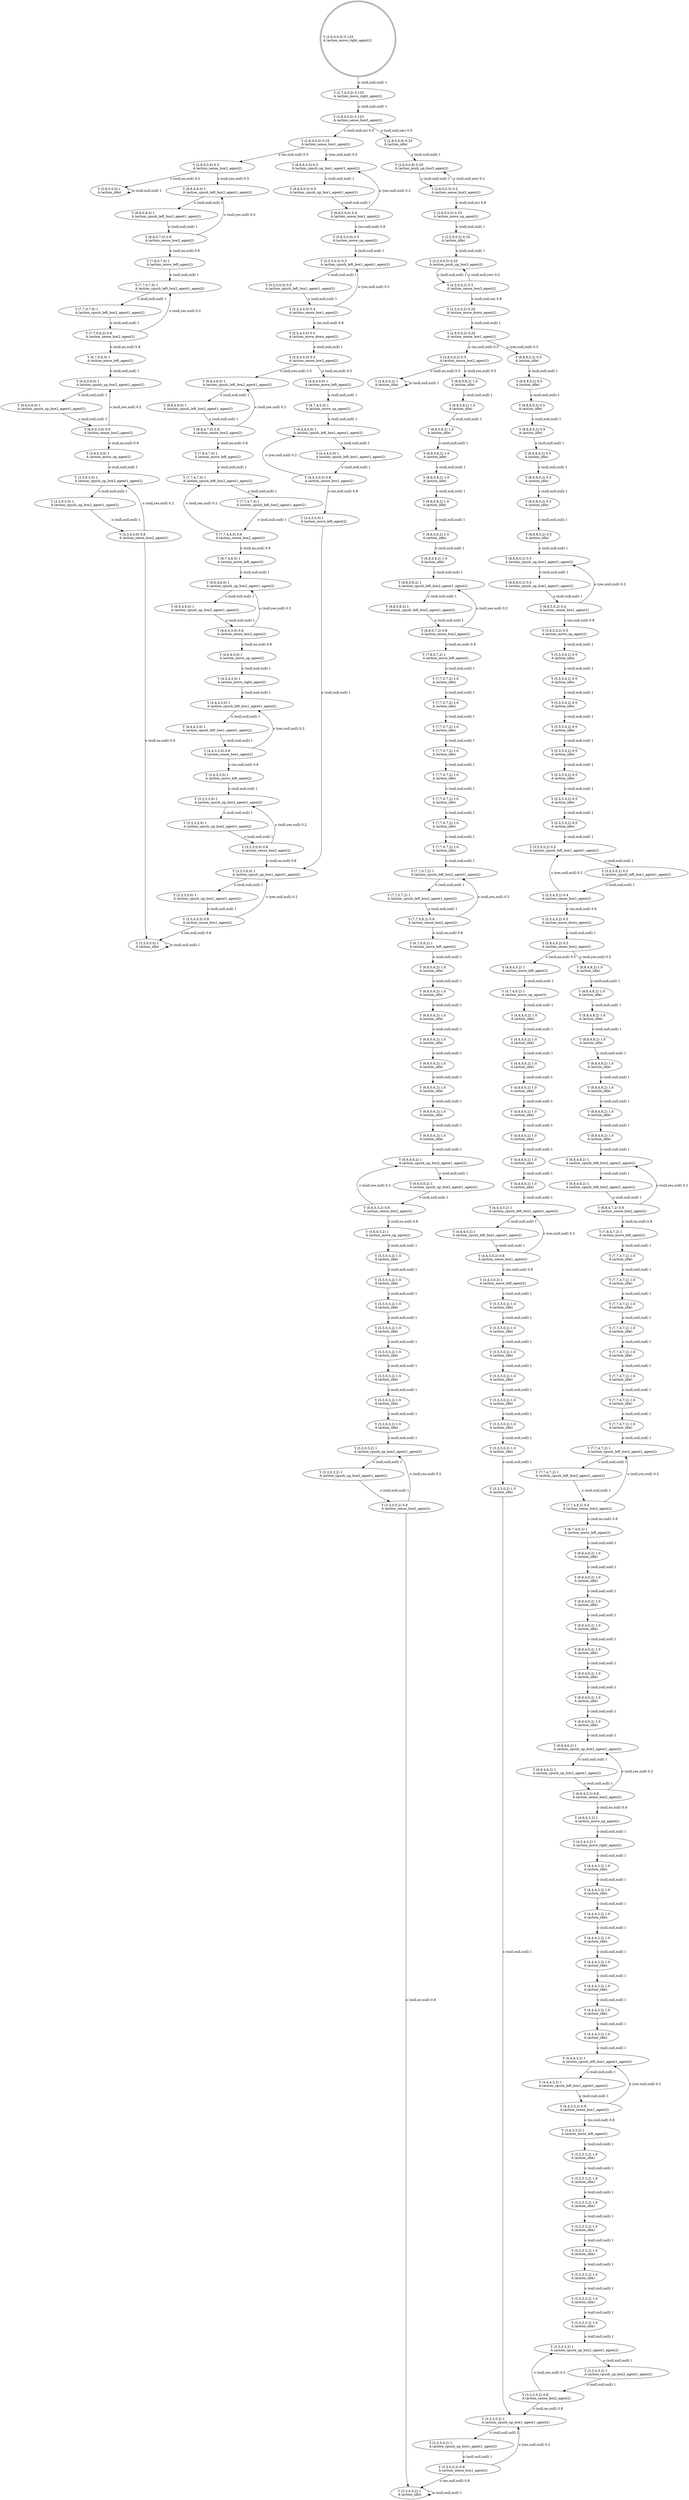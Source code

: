 digraph "G" {
root [label="Y (2,6,0,0,0) 0.125\lA (action_move_right_agent2)\l", labeljust="l", shape=doublecircle];
x0row270 [label="Y (3,3,3,0,2) 1\lA (action_cpush_up_box1_agent1_agent2)\l"];
x0row274 [label="Y (3,4,3,0,2) 1\lA (action_move_left_agent2)\l"];
x0row275 [label="Y (3,3,0,0,2) 0.8\lA (action_sense_box1_agent2)\l"];
x0row393 [label="Y (6,7,0,6,2) 1\lA (action_move_left_agent2)\l"];
x0row285 [label="Y (3,3,0,0,2) 1\lA (action_idle)\l"];
x0row296 [label="Y (4,8,4,0,2) 1\lA (action_move_left_agent2)\l"];
x0row299 [label="Y (4,7,4,0,2) 1\lA (action_move_up_agent2)\l"];
x0row399 [label="Y (6,6,0,3,2) 0.8\lA (action_sense_box2_agent2)\l"];
x0row305 [label="Y (4,4,4,0,2) 1\lA (action_cpush_left_box1_agent1_agent2)\l"];
x0row313 [label="Y (4,4,3,0,2) 0.8\lA (action_sense_box1_agent2)\l"];
x0row342 [label="Y (2,8,0,0,2) 1\lA (action_idle)\l"];
x0row349 [label="Y (8,8,0,8,2) 1\lA (action_cpush_left_box2_agent1_agent2)\l"];
x0row353 [label="Y (8,8,0,7,2) 0.8\lA (action_sense_box2_agent2)\l"];
x0row395 [label="Y (6,6,0,6,2) 1\lA (action_cpush_up_box2_agent1_agent2)\l"];
x0row368 [label="Y (7,8,0,7,2) 1\lA (action_move_left_agent2)\l"];
x0row370 [label="Y (7,7,0,7,2) 1\lA (action_cpush_left_box2_agent1_agent2)\l"];
x0row373 [label="Y (7,7,0,6,2) 0.8\lA (action_sense_box2_agent2)\l"];
x0row538 [label="Y (7,7,4,6,0) 0.8\lA (action_sense_box2_agent2)\l"];
x0row407 [label="Y (3,6,0,3,2) 1\lA (action_move_up_agent2)\l"];
x0row414 [label="Y (3,3,0,3,2) 1\lA (action_cpush_up_box2_agent1_agent2)\l"];
x0row418 [label="Y (3,3,0,0,2) 0.8\lA (action_sense_box2_agent2)\l"];
x0row437 [label="Y (2,8,0,0,0) 0.5\lA (action_sense_box2_agent2)\l"];
x0row446 [label="Y (8,8,8,0,0) 0.5\lA (action_cpush_up_box1_agent1_agent2)\l"];
x0row535 [label="Y (7,7,4,7,0) 1\lA (action_cpush_left_box2_agent1_agent2)\l"];
x0row454 [label="Y (8,8,5,0,0) 0.4\lA (action_sense_box1_agent2)\l"];
x0row473 [label="Y (5,8,5,0,0) 0.5\lA (action_move_up_agent2)\l"];
x0row533 [label="Y (7,8,4,7,0) 1\lA (action_move_left_agent2)\l"];
x0row482 [label="Y (5,5,5,0,0) 0.5\lA (action_cpush_left_box1_agent1_agent2)\l"];
x0row490 [label="Y (5,5,4,0,0) 0.4\lA (action_sense_box1_agent2)\l"];
x0row500 [label="Y (5,5,4,0,0) 0.5\lA (action_move_down_agent2)\l"];
x0row505 [label="Y (5,8,4,0,0) 0.5\lA (action_sense_box2_agent2)\l"];
x0row513 [label="Y (8,8,4,8,0) 1\lA (action_cpush_left_box2_agent1_agent2)\l"];
x0row518 [label="Y (8,8,4,7,0) 0.8\lA (action_sense_box2_agent2)\l"];
x0row708 [label="Y (2,8,0,0,0) 1\lA (action_idle)\l"];
x0row713 [label="Y (8,8,0,8,0) 1\lA (action_cpush_left_box2_agent1_agent2)\l"];
x0row717 [label="Y (8,8,0,7,0) 0.8\lA (action_sense_box2_agent2)\l"];
x0row732 [label="Y (7,8,0,7,0) 1\lA (action_move_left_agent2)\l"];
x0row734 [label="Y (7,7,0,7,0) 1\lA (action_cpush_left_box2_agent1_agent2)\l"];
x0row737 [label="Y (7,7,0,6,0) 0.8\lA (action_sense_box2_agent2)\l"];
x0row757 [label="Y (6,7,0,6,0) 1\lA (action_move_left_agent2)\l"];
x0row759 [label="Y (6,6,0,6,0) 1\lA (action_cpush_up_box2_agent1_agent2)\l"];
x0row763 [label="Y (6,6,0,3,0) 0.8\lA (action_sense_box2_agent2)\l"];
x0row771 [label="Y (3,6,0,3,0) 1\lA (action_move_up_agent2)\l"];
x0row778 [label="Y (3,3,0,3,0) 1\lA (action_cpush_up_box2_agent1_agent2)\l"];
x0row782 [label="Y (3,3,0,0,0) 0.8\lA (action_sense_box2_agent2)\l"];
x0row134 [label="Y (5,5,4,0,2) 0.5\lA (action_move_down_agent2)\l"];
x0row194 [label="Y (6,6,4,6,2) 1\lA (action_cpush_up_box2_agent1_agent2)\l"];
x0row139 [label="Y (5,8,4,0,2) 0.5\lA (action_sense_box2_agent2)\l"];
x0row147 [label="Y (8,8,4,8,2) 1\lA (action_cpush_left_box2_agent1_agent2)\l"];
x0row152 [label="Y (8,8,4,7,2) 0.8\lA (action_sense_box2_agent2)\l"];
x0row192 [label="Y (6,7,4,6,2) 1\lA (action_move_left_agent2)\l"];
x0row167 [label="Y (7,8,4,7,2) 1\lA (action_move_left_agent2)\l"];
x0row169 [label="Y (7,7,4,7,2) 1\lA (action_cpush_left_box2_agent1_agent2)\l"];
x0row172 [label="Y (7,7,4,6,2) 0.8\lA (action_sense_box2_agent2)\l"];
x0row679 [label="Y (4,4,3,0,0) 0.8\lA (action_sense_box1_agent2)\l"];
x0row558 [label="Y (6,7,4,6,0) 1\lA (action_move_left_agent2)\l"];
x0row560 [label="Y (6,6,4,6,0) 1\lA (action_cpush_up_box2_agent1_agent2)\l"];
x0row564 [label="Y (6,6,4,3,0) 0.8\lA (action_sense_box2_agent2)\l"];
x0row577 [label="Y (4,6,4,3,0) 1\lA (action_move_up_agent2)\l"];
x0row583 [label="Y (4,3,4,3,0) 1\lA (action_move_right_agent2)\l"];
x0row587 [label="Y (4,4,4,3,0) 1\lA (action_cpush_left_box1_agent1_agent2)\l"];
x0row595 [label="Y (4,4,3,3,0) 0.8\lA (action_sense_box1_agent2)\l"];
x0row615 [label="Y (3,4,3,3,0) 1\lA (action_move_left_agent2)\l"];
x0row618 [label="Y (3,3,3,3,0) 1\lA (action_cpush_up_box2_agent1_agent2)\l"];
x0row625 [label="Y (3,3,3,0,0) 0.8\lA (action_sense_box2_agent2)\l"];
x0row636 [label="Y (3,3,3,0,0) 1\lA (action_cpush_up_box1_agent1_agent2)\l"];
x0row640 [label="Y (3,4,3,0,0) 1\lA (action_move_left_agent2)\l"];
x0row641 [label="Y (3,3,0,0,0) 0.8\lA (action_sense_box1_agent2)\l"];
x0row651 [label="Y (3,3,0,0,0) 1\lA (action_idle)\l"];
x0row662 [label="Y (4,8,4,0,0) 1\lA (action_move_left_agent2)\l"];
x0row665 [label="Y (4,7,4,0,0) 1\lA (action_move_up_agent2)\l"];
x0row671 [label="Y (4,4,4,0,0) 1\lA (action_cpush_left_box1_agent1_agent2)\l"];
x0row57 [label="Y (2,5,0,0,2) 0.25\lA (action_move_down_agent2)\l"];
x0row62 [label="Y (2,8,0,0,2) 0.25\lA (action_sense_box1_agent2)\l"];
x0row69 [label="Y (2,8,0,0,2) 0.5\lA (action_sense_box2_agent2)\l"];
x0row80 [label="Y (8,8,8,0,2) 0.5\lA (action_cpush_up_box1_agent1_agent2)\l"];
x0row88 [label="Y (8,8,5,0,2) 0.4\lA (action_sense_box1_agent2)\l"];
x0row107 [label="Y (5,8,5,0,2) 0.5\lA (action_move_up_agent2)\l"];
x0row124 [label="Y (5,5,4,0,2) 0.4\lA (action_sense_box1_agent2)\l"];
x0row116 [label="Y (5,5,5,0,2) 0.5\lA (action_cpush_left_box1_agent1_agent2)\l"];
x0row37 [label="Y (2,8,0,0,5) 0.25\lA (action_move_up_agent2)\l"];
x0row40 [label="Y (2,5,0,0,5) 0.25\lA (action_push_up_box3_agent2)\l"];
x0row49 [label="Y (2,5,0,0,2) 0.2\lA (action_sense_box3_agent2)\l"];
x0row2 [label="Y (2,7,0,0,0) 0.125\lA (action_move_right_agent2)\l"];
x0row22 [label="Y (2,8,0,0,5) 0.2\lA (action_sense_box3_agent2)\l"];
x0row6 [label="Y (2,8,0,0,0) 0.125\lA (action_sense_box3_agent2)\l"];
x0row17 [label="Y (2,8,0,0,8) 0.25\lA (action_push_up_box3_agent2)\l"];
x0row18 [label="Y (2,8,0,0,0) 0.25\lA (action_sense_box1_agent2)\l"];
x0row198 [label="Y (6,6,4,3,2) 0.8\lA (action_sense_box2_agent2)\l"];
x0row259 [label="Y (3,3,3,0,2) 0.8\lA (action_sense_box2_agent2)\l"];
x0row211 [label="Y (4,6,4,3,2) 1\lA (action_move_up_agent2)\l"];
x0row217 [label="Y (4,3,4,3,2) 1\lA (action_move_right_agent2)\l"];
x0row221 [label="Y (4,4,4,3,2) 1\lA (action_cpush_left_box1_agent1_agent2)\l"];
x0row229 [label="Y (4,4,3,3,2) 0.8\lA (action_sense_box1_agent2)\l"];
x0row249 [label="Y (3,4,3,3,2) 1\lA (action_move_left_agent2)\l"];
x0row252 [label="Y (3,3,3,3,2) 1\lA (action_cpush_up_box2_agent1_agent2)\l"];
x0row17_noop_0 [label="Y (2,8,0,0,8) 0.25\lA (action_idle)\l"];
x0row40_noop_0 [label="Y (2,5,0,0,5) 0.25\lA (action_idle)\l"];
x0row80_noop_0 [label="Y (8,8,8,0,2) 0.5\lA (action_idle)\l"];
x0row80_noop_1 [label="Y (8,8,8,0,2) 0.5\lA (action_idle)\l"];
x0row80_noop_2 [label="Y (8,8,8,0,2) 0.5\lA (action_idle)\l"];
x0row80_noop_3 [label="Y (8,8,8,0,2) 0.5\lA (action_idle)\l"];
x0row80_noop_4 [label="Y (8,8,8,0,2) 0.5\lA (action_idle)\l"];
x0row80_noop_5 [label="Y (8,8,8,0,2) 0.5\lA (action_idle)\l"];
x0row80_noop_6 [label="Y (8,8,8,0,2) 0.5\lA (action_idle)\l"];
x0row80_noop_7 [label="Y (8,8,8,0,2) 0.5\lA (action_idle)\l"];
x0row349_noop_0 [label="Y (8,8,0,8,2) 1.0\lA (action_idle)\l"];
x0row349_noop_1 [label="Y (8,8,0,8,2) 1.0\lA (action_idle)\l"];
x0row349_noop_2 [label="Y (8,8,0,8,2) 1.0\lA (action_idle)\l"];
x0row349_noop_3 [label="Y (8,8,0,8,2) 1.0\lA (action_idle)\l"];
x0row349_noop_4 [label="Y (8,8,0,8,2) 1.0\lA (action_idle)\l"];
x0row349_noop_5 [label="Y (8,8,0,8,2) 1.0\lA (action_idle)\l"];
x0row349_noop_6 [label="Y (8,8,0,8,2) 1.0\lA (action_idle)\l"];
x0row349_noop_7 [label="Y (8,8,0,8,2) 1.0\lA (action_idle)\l"];
x0row116_noop_0 [label="Y (5,5,5,0,2) 0.5\lA (action_idle)\l"];
x0row116_noop_1 [label="Y (5,5,5,0,2) 0.5\lA (action_idle)\l"];
x0row116_noop_2 [label="Y (5,5,5,0,2) 0.5\lA (action_idle)\l"];
x0row116_noop_3 [label="Y (5,5,5,0,2) 0.5\lA (action_idle)\l"];
x0row116_noop_4 [label="Y (5,5,5,0,2) 0.5\lA (action_idle)\l"];
x0row116_noop_5 [label="Y (5,5,5,0,2) 0.5\lA (action_idle)\l"];
x0row116_noop_6 [label="Y (5,5,5,0,2) 0.5\lA (action_idle)\l"];
x0row116_noop_7 [label="Y (5,5,5,0,2) 0.5\lA (action_idle)\l"];
x0row370_noop_0 [label="Y (7,7,0,7,2) 1.0\lA (action_idle)\l"];
x0row370_noop_1 [label="Y (7,7,0,7,2) 1.0\lA (action_idle)\l"];
x0row370_noop_2 [label="Y (7,7,0,7,2) 1.0\lA (action_idle)\l"];
x0row370_noop_3 [label="Y (7,7,0,7,2) 1.0\lA (action_idle)\l"];
x0row370_noop_4 [label="Y (7,7,0,7,2) 1.0\lA (action_idle)\l"];
x0row370_noop_5 [label="Y (7,7,0,7,2) 1.0\lA (action_idle)\l"];
x0row370_noop_6 [label="Y (7,7,0,7,2) 1.0\lA (action_idle)\l"];
x0row370_noop_7 [label="Y (7,7,0,7,2) 1.0\lA (action_idle)\l"];
x0row395_noop_0 [label="Y (6,6,0,6,2) 1.0\lA (action_idle)\l"];
x0row395_noop_1 [label="Y (6,6,0,6,2) 1.0\lA (action_idle)\l"];
x0row395_noop_2 [label="Y (6,6,0,6,2) 1.0\lA (action_idle)\l"];
x0row395_noop_3 [label="Y (6,6,0,6,2) 1.0\lA (action_idle)\l"];
x0row395_noop_4 [label="Y (6,6,0,6,2) 1.0\lA (action_idle)\l"];
x0row395_noop_5 [label="Y (6,6,0,6,2) 1.0\lA (action_idle)\l"];
x0row395_noop_6 [label="Y (6,6,0,6,2) 1.0\lA (action_idle)\l"];
x0row395_noop_7 [label="Y (6,6,0,6,2) 1.0\lA (action_idle)\l"];
x0row147_noop_0 [label="Y (8,8,4,8,2) 1.0\lA (action_idle)\l"];
x0row147_noop_1 [label="Y (8,8,4,8,2) 1.0\lA (action_idle)\l"];
x0row147_noop_2 [label="Y (8,8,4,8,2) 1.0\lA (action_idle)\l"];
x0row147_noop_3 [label="Y (8,8,4,8,2) 1.0\lA (action_idle)\l"];
x0row147_noop_4 [label="Y (8,8,4,8,2) 1.0\lA (action_idle)\l"];
x0row147_noop_5 [label="Y (8,8,4,8,2) 1.0\lA (action_idle)\l"];
x0row147_noop_6 [label="Y (8,8,4,8,2) 1.0\lA (action_idle)\l"];
x0row147_noop_7 [label="Y (8,8,4,8,2) 1.0\lA (action_idle)\l"];
x0row305_noop_0 [label="Y (4,4,4,0,2) 1.0\lA (action_idle)\l"];
x0row305_noop_1 [label="Y (4,4,4,0,2) 1.0\lA (action_idle)\l"];
x0row305_noop_2 [label="Y (4,4,4,0,2) 1.0\lA (action_idle)\l"];
x0row305_noop_3 [label="Y (4,4,4,0,2) 1.0\lA (action_idle)\l"];
x0row305_noop_4 [label="Y (4,4,4,0,2) 1.0\lA (action_idle)\l"];
x0row305_noop_5 [label="Y (4,4,4,0,2) 1.0\lA (action_idle)\l"];
x0row305_noop_6 [label="Y (4,4,4,0,2) 1.0\lA (action_idle)\l"];
x0row305_noop_7 [label="Y (4,4,4,0,2) 1.0\lA (action_idle)\l"];
x0row414_noop_0 [label="Y (3,3,0,3,2) 1.0\lA (action_idle)\l"];
x0row414_noop_1 [label="Y (3,3,0,3,2) 1.0\lA (action_idle)\l"];
x0row414_noop_2 [label="Y (3,3,0,3,2) 1.0\lA (action_idle)\l"];
x0row414_noop_3 [label="Y (3,3,0,3,2) 1.0\lA (action_idle)\l"];
x0row414_noop_4 [label="Y (3,3,0,3,2) 1.0\lA (action_idle)\l"];
x0row414_noop_5 [label="Y (3,3,0,3,2) 1.0\lA (action_idle)\l"];
x0row414_noop_6 [label="Y (3,3,0,3,2) 1.0\lA (action_idle)\l"];
x0row414_noop_7 [label="Y (3,3,0,3,2) 1.0\lA (action_idle)\l"];
x0row169_noop_0 [label="Y (7,7,4,7,2) 1.0\lA (action_idle)\l"];
x0row169_noop_1 [label="Y (7,7,4,7,2) 1.0\lA (action_idle)\l"];
x0row169_noop_2 [label="Y (7,7,4,7,2) 1.0\lA (action_idle)\l"];
x0row169_noop_3 [label="Y (7,7,4,7,2) 1.0\lA (action_idle)\l"];
x0row169_noop_4 [label="Y (7,7,4,7,2) 1.0\lA (action_idle)\l"];
x0row169_noop_5 [label="Y (7,7,4,7,2) 1.0\lA (action_idle)\l"];
x0row169_noop_6 [label="Y (7,7,4,7,2) 1.0\lA (action_idle)\l"];
x0row169_noop_7 [label="Y (7,7,4,7,2) 1.0\lA (action_idle)\l"];
x0row270_noop_0 [label="Y (3,3,3,0,2) 1.0\lA (action_idle)\l"];
x0row270_noop_1 [label="Y (3,3,3,0,2) 1.0\lA (action_idle)\l"];
x0row270_noop_2 [label="Y (3,3,3,0,2) 1.0\lA (action_idle)\l"];
x0row270_noop_3 [label="Y (3,3,3,0,2) 1.0\lA (action_idle)\l"];
x0row270_noop_4 [label="Y (3,3,3,0,2) 1.0\lA (action_idle)\l"];
x0row270_noop_5 [label="Y (3,3,3,0,2) 1.0\lA (action_idle)\l"];
x0row270_noop_6 [label="Y (3,3,3,0,2) 1.0\lA (action_idle)\l"];
x0row270_noop_7 [label="Y (3,3,3,0,2) 1.0\lA (action_idle)\l"];
x0row194_noop_0 [label="Y (6,6,4,6,2) 1.0\lA (action_idle)\l"];
x0row194_noop_1 [label="Y (6,6,4,6,2) 1.0\lA (action_idle)\l"];
x0row194_noop_2 [label="Y (6,6,4,6,2) 1.0\lA (action_idle)\l"];
x0row194_noop_3 [label="Y (6,6,4,6,2) 1.0\lA (action_idle)\l"];
x0row194_noop_4 [label="Y (6,6,4,6,2) 1.0\lA (action_idle)\l"];
x0row194_noop_5 [label="Y (6,6,4,6,2) 1.0\lA (action_idle)\l"];
x0row194_noop_6 [label="Y (6,6,4,6,2) 1.0\lA (action_idle)\l"];
x0row194_noop_7 [label="Y (6,6,4,6,2) 1.0\lA (action_idle)\l"];
x0row221_noop_0 [label="Y (4,4,4,3,2) 1.0\lA (action_idle)\l"];
x0row221_noop_1 [label="Y (4,4,4,3,2) 1.0\lA (action_idle)\l"];
x0row221_noop_2 [label="Y (4,4,4,3,2) 1.0\lA (action_idle)\l"];
x0row221_noop_3 [label="Y (4,4,4,3,2) 1.0\lA (action_idle)\l"];
x0row221_noop_4 [label="Y (4,4,4,3,2) 1.0\lA (action_idle)\l"];
x0row221_noop_5 [label="Y (4,4,4,3,2) 1.0\lA (action_idle)\l"];
x0row221_noop_6 [label="Y (4,4,4,3,2) 1.0\lA (action_idle)\l"];
x0row221_noop_7 [label="Y (4,4,4,3,2) 1.0\lA (action_idle)\l"];
x0row252_noop_0 [label="Y (3,3,3,3,2) 1.0\lA (action_idle)\l"];
x0row252_noop_1 [label="Y (3,3,3,3,2) 1.0\lA (action_idle)\l"];
x0row252_noop_2 [label="Y (3,3,3,3,2) 1.0\lA (action_idle)\l"];
x0row252_noop_3 [label="Y (3,3,3,3,2) 1.0\lA (action_idle)\l"];
x0row252_noop_4 [label="Y (3,3,3,3,2) 1.0\lA (action_idle)\l"];
x0row252_noop_5 [label="Y (3,3,3,3,2) 1.0\lA (action_idle)\l"];
x0row252_noop_6 [label="Y (3,3,3,3,2) 1.0\lA (action_idle)\l"];
x0row252_noop_7 [label="Y (3,3,3,3,2) 1.0\lA (action_idle)\l"];
x0row270_repeat_1 [label="Y (3,3,3,0,2) 1\lA (action_cpush_up_box1_agent1_agent2)\l"];
x0row305_repeat_1 [label="Y (4,4,4,0,2) 1\lA (action_cpush_left_box1_agent1_agent2)\l"];
x0row349_repeat_1 [label="Y (8,8,0,8,2) 1\lA (action_cpush_left_box2_agent1_agent2)\l"];
x0row395_repeat_1 [label="Y (6,6,0,6,2) 1\lA (action_cpush_up_box2_agent1_agent2)\l"];
x0row370_repeat_1 [label="Y (7,7,0,7,2) 1\lA (action_cpush_left_box2_agent1_agent2)\l"];
x0row414_repeat_1 [label="Y (3,3,0,3,2) 1\lA (action_cpush_up_box2_agent1_agent2)\l"];
x0row446_repeat_1 [label="Y (8,8,8,0,0) 0.5\lA (action_cpush_up_box1_agent1_agent2)\l"];
x0row535_repeat_1 [label="Y (7,7,4,7,0) 1\lA (action_cpush_left_box2_agent1_agent2)\l"];
x0row482_repeat_1 [label="Y (5,5,5,0,0) 0.5\lA (action_cpush_left_box1_agent1_agent2)\l"];
x0row513_repeat_1 [label="Y (8,8,4,8,0) 1\lA (action_cpush_left_box2_agent1_agent2)\l"];
x0row713_repeat_1 [label="Y (8,8,0,8,0) 1\lA (action_cpush_left_box2_agent1_agent2)\l"];
x0row734_repeat_1 [label="Y (7,7,0,7,0) 1\lA (action_cpush_left_box2_agent1_agent2)\l"];
x0row759_repeat_1 [label="Y (6,6,0,6,0) 1\lA (action_cpush_up_box2_agent1_agent2)\l"];
x0row778_repeat_1 [label="Y (3,3,0,3,0) 1\lA (action_cpush_up_box2_agent1_agent2)\l"];
x0row194_repeat_1 [label="Y (6,6,4,6,2) 1\lA (action_cpush_up_box2_agent1_agent2)\l"];
x0row147_repeat_1 [label="Y (8,8,4,8,2) 1\lA (action_cpush_left_box2_agent1_agent2)\l"];
x0row169_repeat_1 [label="Y (7,7,4,7,2) 1\lA (action_cpush_left_box2_agent1_agent2)\l"];
x0row560_repeat_1 [label="Y (6,6,4,6,0) 1\lA (action_cpush_up_box2_agent1_agent2)\l"];
x0row587_repeat_1 [label="Y (4,4,4,3,0) 1\lA (action_cpush_left_box1_agent1_agent2)\l"];
x0row618_repeat_1 [label="Y (3,3,3,3,0) 1\lA (action_cpush_up_box2_agent1_agent2)\l"];
x0row636_repeat_1 [label="Y (3,3,3,0,0) 1\lA (action_cpush_up_box1_agent1_agent2)\l"];
x0row671_repeat_1 [label="Y (4,4,4,0,0) 1\lA (action_cpush_left_box1_agent1_agent2)\l"];
x0row80_repeat_1 [label="Y (8,8,8,0,2) 0.5\lA (action_cpush_up_box1_agent1_agent2)\l"];
x0row116_repeat_1 [label="Y (5,5,5,0,2) 0.5\lA (action_cpush_left_box1_agent1_agent2)\l"];
x0row221_repeat_1 [label="Y (4,4,4,3,2) 1\lA (action_cpush_left_box1_agent1_agent2)\l"];
x0row252_repeat_1 [label="Y (3,3,3,3,2) 1\lA (action_cpush_up_box2_agent1_agent2)\l"];
root -> x0row2  [key=0, label="o (null,null,null) 1\l"];
x0row270 -> x0row270_repeat_1  [key=0, label="o (null,null,null) 1\l"];
x0row274 -> x0row270_noop_0  [key=0, label="o (null,null,null) 1\l"];
x0row275 -> x0row270  [key=0, label="o (yes,null,null) 0.2\l"];
x0row275 -> x0row285  [key=0, label="o (no,null,null) 0.8\l"];
x0row393 -> x0row395_noop_0  [key=0, label="o (null,null,null) 1\l"];
x0row285 -> x0row285  [key=0, label="o (null,null,null) 1\l"];
x0row296 -> x0row299  [key=0, label="o (null,null,null) 1\l"];
x0row299 -> x0row305_noop_0  [key=0, label="o (null,null,null) 1\l"];
x0row399 -> x0row395  [key=0, label="o (null,yes,null) 0.2\l"];
x0row399 -> x0row407  [key=0, label="o (null,no,null) 0.8\l"];
x0row305 -> x0row305_repeat_1  [key=0, label="o (null,null,null) 1\l"];
x0row313 -> x0row305  [key=0, label="o (yes,null,null) 0.2\l"];
x0row313 -> x0row274  [key=0, label="o (no,null,null) 0.8\l"];
x0row342 -> x0row342  [key=0, label="o (null,null,null) 1\l"];
x0row349 -> x0row349_repeat_1  [key=0, label="o (null,null,null) 1\l"];
x0row353 -> x0row349  [key=0, label="o (null,yes,null) 0.2\l"];
x0row353 -> x0row368  [key=0, label="o (null,no,null) 0.8\l"];
x0row395 -> x0row395_repeat_1  [key=0, label="o (null,null,null) 1\l"];
x0row368 -> x0row370_noop_0  [key=0, label="o (null,null,null) 1\l"];
x0row370 -> x0row370_repeat_1  [key=0, label="o (null,null,null) 1\l"];
x0row373 -> x0row370  [key=0, label="o (null,yes,null) 0.2\l"];
x0row373 -> x0row393  [key=0, label="o (null,no,null) 0.8\l"];
x0row538 -> x0row535  [key=0, label="o (null,yes,null) 0.2\l"];
x0row538 -> x0row558  [key=0, label="o (null,no,null) 0.8\l"];
x0row407 -> x0row414_noop_0  [key=0, label="o (null,null,null) 1\l"];
x0row414 -> x0row414_repeat_1  [key=0, label="o (null,null,null) 1\l"];
x0row418 -> x0row414  [key=0, label="o (null,yes,null) 0.2\l"];
x0row418 -> x0row285  [key=0, label="o (null,no,null) 0.8\l"];
x0row437 -> x0row708  [key=0, label="o (null,no,null) 0.5\l"];
x0row437 -> x0row713  [key=0, label="o (null,yes,null) 0.5\l"];
x0row446 -> x0row446_repeat_1  [key=0, label="o (null,null,null) 1\l"];
x0row535 -> x0row535_repeat_1  [key=0, label="o (null,null,null) 1\l"];
x0row454 -> x0row446  [key=0, label="o (yes,null,null) 0.2\l"];
x0row454 -> x0row473  [key=0, label="o (no,null,null) 0.8\l"];
x0row473 -> x0row482  [key=0, label="o (null,null,null) 1\l"];
x0row533 -> x0row535  [key=0, label="o (null,null,null) 1\l"];
x0row482 -> x0row482_repeat_1  [key=0, label="o (null,null,null) 1\l"];
x0row490 -> x0row482  [key=0, label="o (yes,null,null) 0.2\l"];
x0row490 -> x0row500  [key=0, label="o (no,null,null) 0.8\l"];
x0row500 -> x0row505  [key=0, label="o (null,null,null) 1\l"];
x0row505 -> x0row513  [key=0, label="o (null,yes,null) 0.5\l"];
x0row505 -> x0row662  [key=0, label="o (null,no,null) 0.5\l"];
x0row513 -> x0row513_repeat_1  [key=0, label="o (null,null,null) 1\l"];
x0row518 -> x0row513  [key=0, label="o (null,yes,null) 0.2\l"];
x0row518 -> x0row533  [key=0, label="o (null,no,null) 0.8\l"];
x0row708 -> x0row708  [key=0, label="o (null,null,null) 1\l"];
x0row713 -> x0row713_repeat_1  [key=0, label="o (null,null,null) 1\l"];
x0row717 -> x0row713  [key=0, label="o (null,yes,null) 0.2\l"];
x0row717 -> x0row732  [key=0, label="o (null,no,null) 0.8\l"];
x0row732 -> x0row734  [key=0, label="o (null,null,null) 1\l"];
x0row734 -> x0row734_repeat_1  [key=0, label="o (null,null,null) 1\l"];
x0row737 -> x0row734  [key=0, label="o (null,yes,null) 0.2\l"];
x0row737 -> x0row757  [key=0, label="o (null,no,null) 0.8\l"];
x0row757 -> x0row759  [key=0, label="o (null,null,null) 1\l"];
x0row759 -> x0row759_repeat_1  [key=0, label="o (null,null,null) 1\l"];
x0row763 -> x0row759  [key=0, label="o (null,yes,null) 0.2\l"];
x0row763 -> x0row771  [key=0, label="o (null,no,null) 0.8\l"];
x0row771 -> x0row778  [key=0, label="o (null,null,null) 1\l"];
x0row778 -> x0row778_repeat_1  [key=0, label="o (null,null,null) 1\l"];
x0row782 -> x0row778  [key=0, label="o (null,yes,null) 0.2\l"];
x0row782 -> x0row651  [key=0, label="o (null,no,null) 0.8\l"];
x0row134 -> x0row139  [key=0, label="o (null,null,null) 1\l"];
x0row194 -> x0row194_repeat_1  [key=0, label="o (null,null,null) 1\l"];
x0row139 -> x0row296  [key=0, label="o (null,no,null) 0.5\l"];
x0row139 -> x0row147_noop_0  [key=0, label="o (null,yes,null) 0.5\l"];
x0row147 -> x0row147_repeat_1  [key=0, label="o (null,null,null) 1\l"];
x0row152 -> x0row147  [key=0, label="o (null,yes,null) 0.2\l"];
x0row152 -> x0row167  [key=0, label="o (null,no,null) 0.8\l"];
x0row192 -> x0row194_noop_0  [key=0, label="o (null,null,null) 1\l"];
x0row167 -> x0row169_noop_0  [key=0, label="o (null,null,null) 1\l"];
x0row169 -> x0row169_repeat_1  [key=0, label="o (null,null,null) 1\l"];
x0row172 -> x0row169  [key=0, label="o (null,yes,null) 0.2\l"];
x0row172 -> x0row192  [key=0, label="o (null,no,null) 0.8\l"];
x0row679 -> x0row671  [key=0, label="o (yes,null,null) 0.2\l"];
x0row679 -> x0row640  [key=0, label="o (no,null,null) 0.8\l"];
x0row558 -> x0row560  [key=0, label="o (null,null,null) 1\l"];
x0row560 -> x0row560_repeat_1  [key=0, label="o (null,null,null) 1\l"];
x0row564 -> x0row560  [key=0, label="o (null,yes,null) 0.2\l"];
x0row564 -> x0row577  [key=0, label="o (null,no,null) 0.8\l"];
x0row577 -> x0row583  [key=0, label="o (null,null,null) 1\l"];
x0row583 -> x0row587  [key=0, label="o (null,null,null) 1\l"];
x0row587 -> x0row587_repeat_1  [key=0, label="o (null,null,null) 1\l"];
x0row595 -> x0row587  [key=0, label="o (yes,null,null) 0.2\l"];
x0row595 -> x0row615  [key=0, label="o (no,null,null) 0.8\l"];
x0row615 -> x0row618  [key=0, label="o (null,null,null) 1\l"];
x0row618 -> x0row618_repeat_1  [key=0, label="o (null,null,null) 1\l"];
x0row625 -> x0row618  [key=0, label="o (null,yes,null) 0.2\l"];
x0row625 -> x0row636  [key=0, label="o (null,no,null) 0.8\l"];
x0row636 -> x0row636_repeat_1  [key=0, label="o (null,null,null) 1\l"];
x0row640 -> x0row636  [key=0, label="o (null,null,null) 1\l"];
x0row641 -> x0row636  [key=0, label="o (yes,null,null) 0.2\l"];
x0row641 -> x0row651  [key=0, label="o (no,null,null) 0.8\l"];
x0row651 -> x0row651  [key=0, label="o (null,null,null) 1\l"];
x0row662 -> x0row665  [key=0, label="o (null,null,null) 1\l"];
x0row665 -> x0row671  [key=0, label="o (null,null,null) 1\l"];
x0row671 -> x0row671_repeat_1  [key=0, label="o (null,null,null) 1\l"];
x0row57 -> x0row62  [key=0, label="o (null,null,null) 1\l"];
x0row62 -> x0row69  [key=0, label="o (no,null,null) 0.5\l"];
x0row62 -> x0row80_noop_0  [key=0, label="o (yes,null,null) 0.5\l"];
x0row69 -> x0row342  [key=0, label="o (null,no,null) 0.5\l"];
x0row69 -> x0row349_noop_0  [key=0, label="o (null,yes,null) 0.5\l"];
x0row80 -> x0row80_repeat_1  [key=0, label="o (null,null,null) 1\l"];
x0row88 -> x0row80  [key=0, label="o (yes,null,null) 0.2\l"];
x0row88 -> x0row107  [key=0, label="o (no,null,null) 0.8\l"];
x0row107 -> x0row116_noop_0  [key=0, label="o (null,null,null) 1\l"];
x0row124 -> x0row116  [key=0, label="o (yes,null,null) 0.2\l"];
x0row124 -> x0row134  [key=0, label="o (no,null,null) 0.8\l"];
x0row116 -> x0row116_repeat_1  [key=0, label="o (null,null,null) 1\l"];
x0row37 -> x0row40_noop_0  [key=0, label="o (null,null,null) 1\l"];
x0row40 -> x0row49  [key=0, label="o (null,null,null) 1\l"];
x0row49 -> x0row40  [key=0, label="o (null,null,yes) 0.2\l"];
x0row49 -> x0row57  [key=0, label="o (null,null,no) 0.8\l"];
x0row2 -> x0row6  [key=0, label="o (null,null,null) 1\l"];
x0row22 -> x0row17  [key=0, label="o (null,null,yes) 0.2\l"];
x0row22 -> x0row37  [key=0, label="o (null,null,no) 0.8\l"];
x0row6 -> x0row18  [key=0, label="o (null,null,no) 0.5\l"];
x0row6 -> x0row17_noop_0  [key=0, label="o (null,null,yes) 0.5\l"];
x0row17 -> x0row22  [key=0, label="o (null,null,null) 1\l"];
x0row18 -> x0row437  [key=0, label="o (no,null,null) 0.5\l"];
x0row18 -> x0row446  [key=0, label="o (yes,null,null) 0.5\l"];
x0row198 -> x0row194  [key=0, label="o (null,yes,null) 0.2\l"];
x0row198 -> x0row211  [key=0, label="o (null,no,null) 0.8\l"];
x0row259 -> x0row252  [key=0, label="o (null,yes,null) 0.2\l"];
x0row259 -> x0row270  [key=0, label="o (null,no,null) 0.8\l"];
x0row211 -> x0row217  [key=0, label="o (null,null,null) 1\l"];
x0row217 -> x0row221_noop_0  [key=0, label="o (null,null,null) 1\l"];
x0row221 -> x0row221_repeat_1  [key=0, label="o (null,null,null) 1\l"];
x0row229 -> x0row221  [key=0, label="o (yes,null,null) 0.2\l"];
x0row229 -> x0row249  [key=0, label="o (no,null,null) 0.8\l"];
x0row249 -> x0row252_noop_0  [key=0, label="o (null,null,null) 1\l"];
x0row252 -> x0row252_repeat_1  [key=0, label="o (null,null,null) 1\l"];
x0row17_noop_0 -> x0row17  [key=0, label="o (null,null,null) 1\l"];
x0row40_noop_0 -> x0row40  [key=0, label="o (null,null,null) 1\l"];
x0row80_noop_0 -> x0row80_noop_1  [key=0, label="o (null,null,null) 1\l"];
x0row80_noop_1 -> x0row80_noop_2  [key=0, label="o (null,null,null) 1\l"];
x0row80_noop_2 -> x0row80_noop_3  [key=0, label="o (null,null,null) 1\l"];
x0row80_noop_3 -> x0row80_noop_4  [key=0, label="o (null,null,null) 1\l"];
x0row80_noop_4 -> x0row80_noop_5  [key=0, label="o (null,null,null) 1\l"];
x0row80_noop_5 -> x0row80_noop_6  [key=0, label="o (null,null,null) 1\l"];
x0row80_noop_6 -> x0row80_noop_7  [key=0, label="o (null,null,null) 1\l"];
x0row80_noop_7 -> x0row80  [key=0, label="o (null,null,null) 1\l"];
x0row349_noop_0 -> x0row349_noop_1  [key=0, label="o (null,null,null) 1\l"];
x0row349_noop_1 -> x0row349_noop_2  [key=0, label="o (null,null,null) 1\l"];
x0row349_noop_2 -> x0row349_noop_3  [key=0, label="o (null,null,null) 1\l"];
x0row349_noop_3 -> x0row349_noop_4  [key=0, label="o (null,null,null) 1\l"];
x0row349_noop_4 -> x0row349_noop_5  [key=0, label="o (null,null,null) 1\l"];
x0row349_noop_5 -> x0row349_noop_6  [key=0, label="o (null,null,null) 1\l"];
x0row349_noop_6 -> x0row349_noop_7  [key=0, label="o (null,null,null) 1\l"];
x0row349_noop_7 -> x0row349  [key=0, label="o (null,null,null) 1\l"];
x0row116_noop_0 -> x0row116_noop_1  [key=0, label="o (null,null,null) 1\l"];
x0row116_noop_1 -> x0row116_noop_2  [key=0, label="o (null,null,null) 1\l"];
x0row116_noop_2 -> x0row116_noop_3  [key=0, label="o (null,null,null) 1\l"];
x0row116_noop_3 -> x0row116_noop_4  [key=0, label="o (null,null,null) 1\l"];
x0row116_noop_4 -> x0row116_noop_5  [key=0, label="o (null,null,null) 1\l"];
x0row116_noop_5 -> x0row116_noop_6  [key=0, label="o (null,null,null) 1\l"];
x0row116_noop_6 -> x0row116_noop_7  [key=0, label="o (null,null,null) 1\l"];
x0row116_noop_7 -> x0row116  [key=0, label="o (null,null,null) 1\l"];
x0row370_noop_0 -> x0row370_noop_1  [key=0, label="o (null,null,null) 1\l"];
x0row370_noop_1 -> x0row370_noop_2  [key=0, label="o (null,null,null) 1\l"];
x0row370_noop_2 -> x0row370_noop_3  [key=0, label="o (null,null,null) 1\l"];
x0row370_noop_3 -> x0row370_noop_4  [key=0, label="o (null,null,null) 1\l"];
x0row370_noop_4 -> x0row370_noop_5  [key=0, label="o (null,null,null) 1\l"];
x0row370_noop_5 -> x0row370_noop_6  [key=0, label="o (null,null,null) 1\l"];
x0row370_noop_6 -> x0row370_noop_7  [key=0, label="o (null,null,null) 1\l"];
x0row370_noop_7 -> x0row370  [key=0, label="o (null,null,null) 1\l"];
x0row395_noop_0 -> x0row395_noop_1  [key=0, label="o (null,null,null) 1\l"];
x0row395_noop_1 -> x0row395_noop_2  [key=0, label="o (null,null,null) 1\l"];
x0row395_noop_2 -> x0row395_noop_3  [key=0, label="o (null,null,null) 1\l"];
x0row395_noop_3 -> x0row395_noop_4  [key=0, label="o (null,null,null) 1\l"];
x0row395_noop_4 -> x0row395_noop_5  [key=0, label="o (null,null,null) 1\l"];
x0row395_noop_5 -> x0row395_noop_6  [key=0, label="o (null,null,null) 1\l"];
x0row395_noop_6 -> x0row395_noop_7  [key=0, label="o (null,null,null) 1\l"];
x0row395_noop_7 -> x0row395  [key=0, label="o (null,null,null) 1\l"];
x0row147_noop_0 -> x0row147_noop_1  [key=0, label="o (null,null,null) 1\l"];
x0row147_noop_1 -> x0row147_noop_2  [key=0, label="o (null,null,null) 1\l"];
x0row147_noop_2 -> x0row147_noop_3  [key=0, label="o (null,null,null) 1\l"];
x0row147_noop_3 -> x0row147_noop_4  [key=0, label="o (null,null,null) 1\l"];
x0row147_noop_4 -> x0row147_noop_5  [key=0, label="o (null,null,null) 1\l"];
x0row147_noop_5 -> x0row147_noop_6  [key=0, label="o (null,null,null) 1\l"];
x0row147_noop_6 -> x0row147_noop_7  [key=0, label="o (null,null,null) 1\l"];
x0row147_noop_7 -> x0row147  [key=0, label="o (null,null,null) 1\l"];
x0row305_noop_0 -> x0row305_noop_1  [key=0, label="o (null,null,null) 1\l"];
x0row305_noop_1 -> x0row305_noop_2  [key=0, label="o (null,null,null) 1\l"];
x0row305_noop_2 -> x0row305_noop_3  [key=0, label="o (null,null,null) 1\l"];
x0row305_noop_3 -> x0row305_noop_4  [key=0, label="o (null,null,null) 1\l"];
x0row305_noop_4 -> x0row305_noop_5  [key=0, label="o (null,null,null) 1\l"];
x0row305_noop_5 -> x0row305_noop_6  [key=0, label="o (null,null,null) 1\l"];
x0row305_noop_6 -> x0row305_noop_7  [key=0, label="o (null,null,null) 1\l"];
x0row305_noop_7 -> x0row305  [key=0, label="o (null,null,null) 1\l"];
x0row414_noop_0 -> x0row414_noop_1  [key=0, label="o (null,null,null) 1\l"];
x0row414_noop_1 -> x0row414_noop_2  [key=0, label="o (null,null,null) 1\l"];
x0row414_noop_2 -> x0row414_noop_3  [key=0, label="o (null,null,null) 1\l"];
x0row414_noop_3 -> x0row414_noop_4  [key=0, label="o (null,null,null) 1\l"];
x0row414_noop_4 -> x0row414_noop_5  [key=0, label="o (null,null,null) 1\l"];
x0row414_noop_5 -> x0row414_noop_6  [key=0, label="o (null,null,null) 1\l"];
x0row414_noop_6 -> x0row414_noop_7  [key=0, label="o (null,null,null) 1\l"];
x0row414_noop_7 -> x0row414  [key=0, label="o (null,null,null) 1\l"];
x0row169_noop_0 -> x0row169_noop_1  [key=0, label="o (null,null,null) 1\l"];
x0row169_noop_1 -> x0row169_noop_2  [key=0, label="o (null,null,null) 1\l"];
x0row169_noop_2 -> x0row169_noop_3  [key=0, label="o (null,null,null) 1\l"];
x0row169_noop_3 -> x0row169_noop_4  [key=0, label="o (null,null,null) 1\l"];
x0row169_noop_4 -> x0row169_noop_5  [key=0, label="o (null,null,null) 1\l"];
x0row169_noop_5 -> x0row169_noop_6  [key=0, label="o (null,null,null) 1\l"];
x0row169_noop_6 -> x0row169_noop_7  [key=0, label="o (null,null,null) 1\l"];
x0row169_noop_7 -> x0row169  [key=0, label="o (null,null,null) 1\l"];
x0row270_noop_0 -> x0row270_noop_1  [key=0, label="o (null,null,null) 1\l"];
x0row270_noop_1 -> x0row270_noop_2  [key=0, label="o (null,null,null) 1\l"];
x0row270_noop_2 -> x0row270_noop_3  [key=0, label="o (null,null,null) 1\l"];
x0row270_noop_3 -> x0row270_noop_4  [key=0, label="o (null,null,null) 1\l"];
x0row270_noop_4 -> x0row270_noop_5  [key=0, label="o (null,null,null) 1\l"];
x0row270_noop_5 -> x0row270_noop_6  [key=0, label="o (null,null,null) 1\l"];
x0row270_noop_6 -> x0row270_noop_7  [key=0, label="o (null,null,null) 1\l"];
x0row270_noop_7 -> x0row270  [key=0, label="o (null,null,null) 1\l"];
x0row194_noop_0 -> x0row194_noop_1  [key=0, label="o (null,null,null) 1\l"];
x0row194_noop_1 -> x0row194_noop_2  [key=0, label="o (null,null,null) 1\l"];
x0row194_noop_2 -> x0row194_noop_3  [key=0, label="o (null,null,null) 1\l"];
x0row194_noop_3 -> x0row194_noop_4  [key=0, label="o (null,null,null) 1\l"];
x0row194_noop_4 -> x0row194_noop_5  [key=0, label="o (null,null,null) 1\l"];
x0row194_noop_5 -> x0row194_noop_6  [key=0, label="o (null,null,null) 1\l"];
x0row194_noop_6 -> x0row194_noop_7  [key=0, label="o (null,null,null) 1\l"];
x0row194_noop_7 -> x0row194  [key=0, label="o (null,null,null) 1\l"];
x0row221_noop_0 -> x0row221_noop_1  [key=0, label="o (null,null,null) 1\l"];
x0row221_noop_1 -> x0row221_noop_2  [key=0, label="o (null,null,null) 1\l"];
x0row221_noop_2 -> x0row221_noop_3  [key=0, label="o (null,null,null) 1\l"];
x0row221_noop_3 -> x0row221_noop_4  [key=0, label="o (null,null,null) 1\l"];
x0row221_noop_4 -> x0row221_noop_5  [key=0, label="o (null,null,null) 1\l"];
x0row221_noop_5 -> x0row221_noop_6  [key=0, label="o (null,null,null) 1\l"];
x0row221_noop_6 -> x0row221_noop_7  [key=0, label="o (null,null,null) 1\l"];
x0row221_noop_7 -> x0row221  [key=0, label="o (null,null,null) 1\l"];
x0row252_noop_0 -> x0row252_noop_1  [key=0, label="o (null,null,null) 1\l"];
x0row252_noop_1 -> x0row252_noop_2  [key=0, label="o (null,null,null) 1\l"];
x0row252_noop_2 -> x0row252_noop_3  [key=0, label="o (null,null,null) 1\l"];
x0row252_noop_3 -> x0row252_noop_4  [key=0, label="o (null,null,null) 1\l"];
x0row252_noop_4 -> x0row252_noop_5  [key=0, label="o (null,null,null) 1\l"];
x0row252_noop_5 -> x0row252_noop_6  [key=0, label="o (null,null,null) 1\l"];
x0row252_noop_6 -> x0row252_noop_7  [key=0, label="o (null,null,null) 1\l"];
x0row252_noop_7 -> x0row252  [key=0, label="o (null,null,null) 1\l"];
x0row270_repeat_1 -> x0row275  [key=0, label="o (null,null,null) 1\l"];
x0row305_repeat_1 -> x0row313  [key=0, label="o (null,null,null) 1\l"];
x0row349_repeat_1 -> x0row353  [key=0, label="o (null,null,null) 1\l"];
x0row395_repeat_1 -> x0row399  [key=0, label="o (null,null,null) 1\l"];
x0row370_repeat_1 -> x0row373  [key=0, label="o (null,null,null) 1\l"];
x0row414_repeat_1 -> x0row418  [key=0, label="o (null,null,null) 1\l"];
x0row446_repeat_1 -> x0row454  [key=0, label="o (null,null,null) 1\l"];
x0row535_repeat_1 -> x0row538  [key=0, label="o (null,null,null) 1\l"];
x0row482_repeat_1 -> x0row490  [key=0, label="o (null,null,null) 1\l"];
x0row513_repeat_1 -> x0row518  [key=0, label="o (null,null,null) 1\l"];
x0row713_repeat_1 -> x0row717  [key=0, label="o (null,null,null) 1\l"];
x0row734_repeat_1 -> x0row737  [key=0, label="o (null,null,null) 1\l"];
x0row759_repeat_1 -> x0row763  [key=0, label="o (null,null,null) 1\l"];
x0row778_repeat_1 -> x0row782  [key=0, label="o (null,null,null) 1\l"];
x0row194_repeat_1 -> x0row198  [key=0, label="o (null,null,null) 1\l"];
x0row147_repeat_1 -> x0row152  [key=0, label="o (null,null,null) 1\l"];
x0row169_repeat_1 -> x0row172  [key=0, label="o (null,null,null) 1\l"];
x0row560_repeat_1 -> x0row564  [key=0, label="o (null,null,null) 1\l"];
x0row587_repeat_1 -> x0row595  [key=0, label="o (null,null,null) 1\l"];
x0row618_repeat_1 -> x0row625  [key=0, label="o (null,null,null) 1\l"];
x0row636_repeat_1 -> x0row641  [key=0, label="o (null,null,null) 1\l"];
x0row671_repeat_1 -> x0row679  [key=0, label="o (null,null,null) 1\l"];
x0row80_repeat_1 -> x0row88  [key=0, label="o (null,null,null) 1\l"];
x0row116_repeat_1 -> x0row124  [key=0, label="o (null,null,null) 1\l"];
x0row221_repeat_1 -> x0row229  [key=0, label="o (null,null,null) 1\l"];
x0row252_repeat_1 -> x0row259  [key=0, label="o (null,null,null) 1\l"];
}
